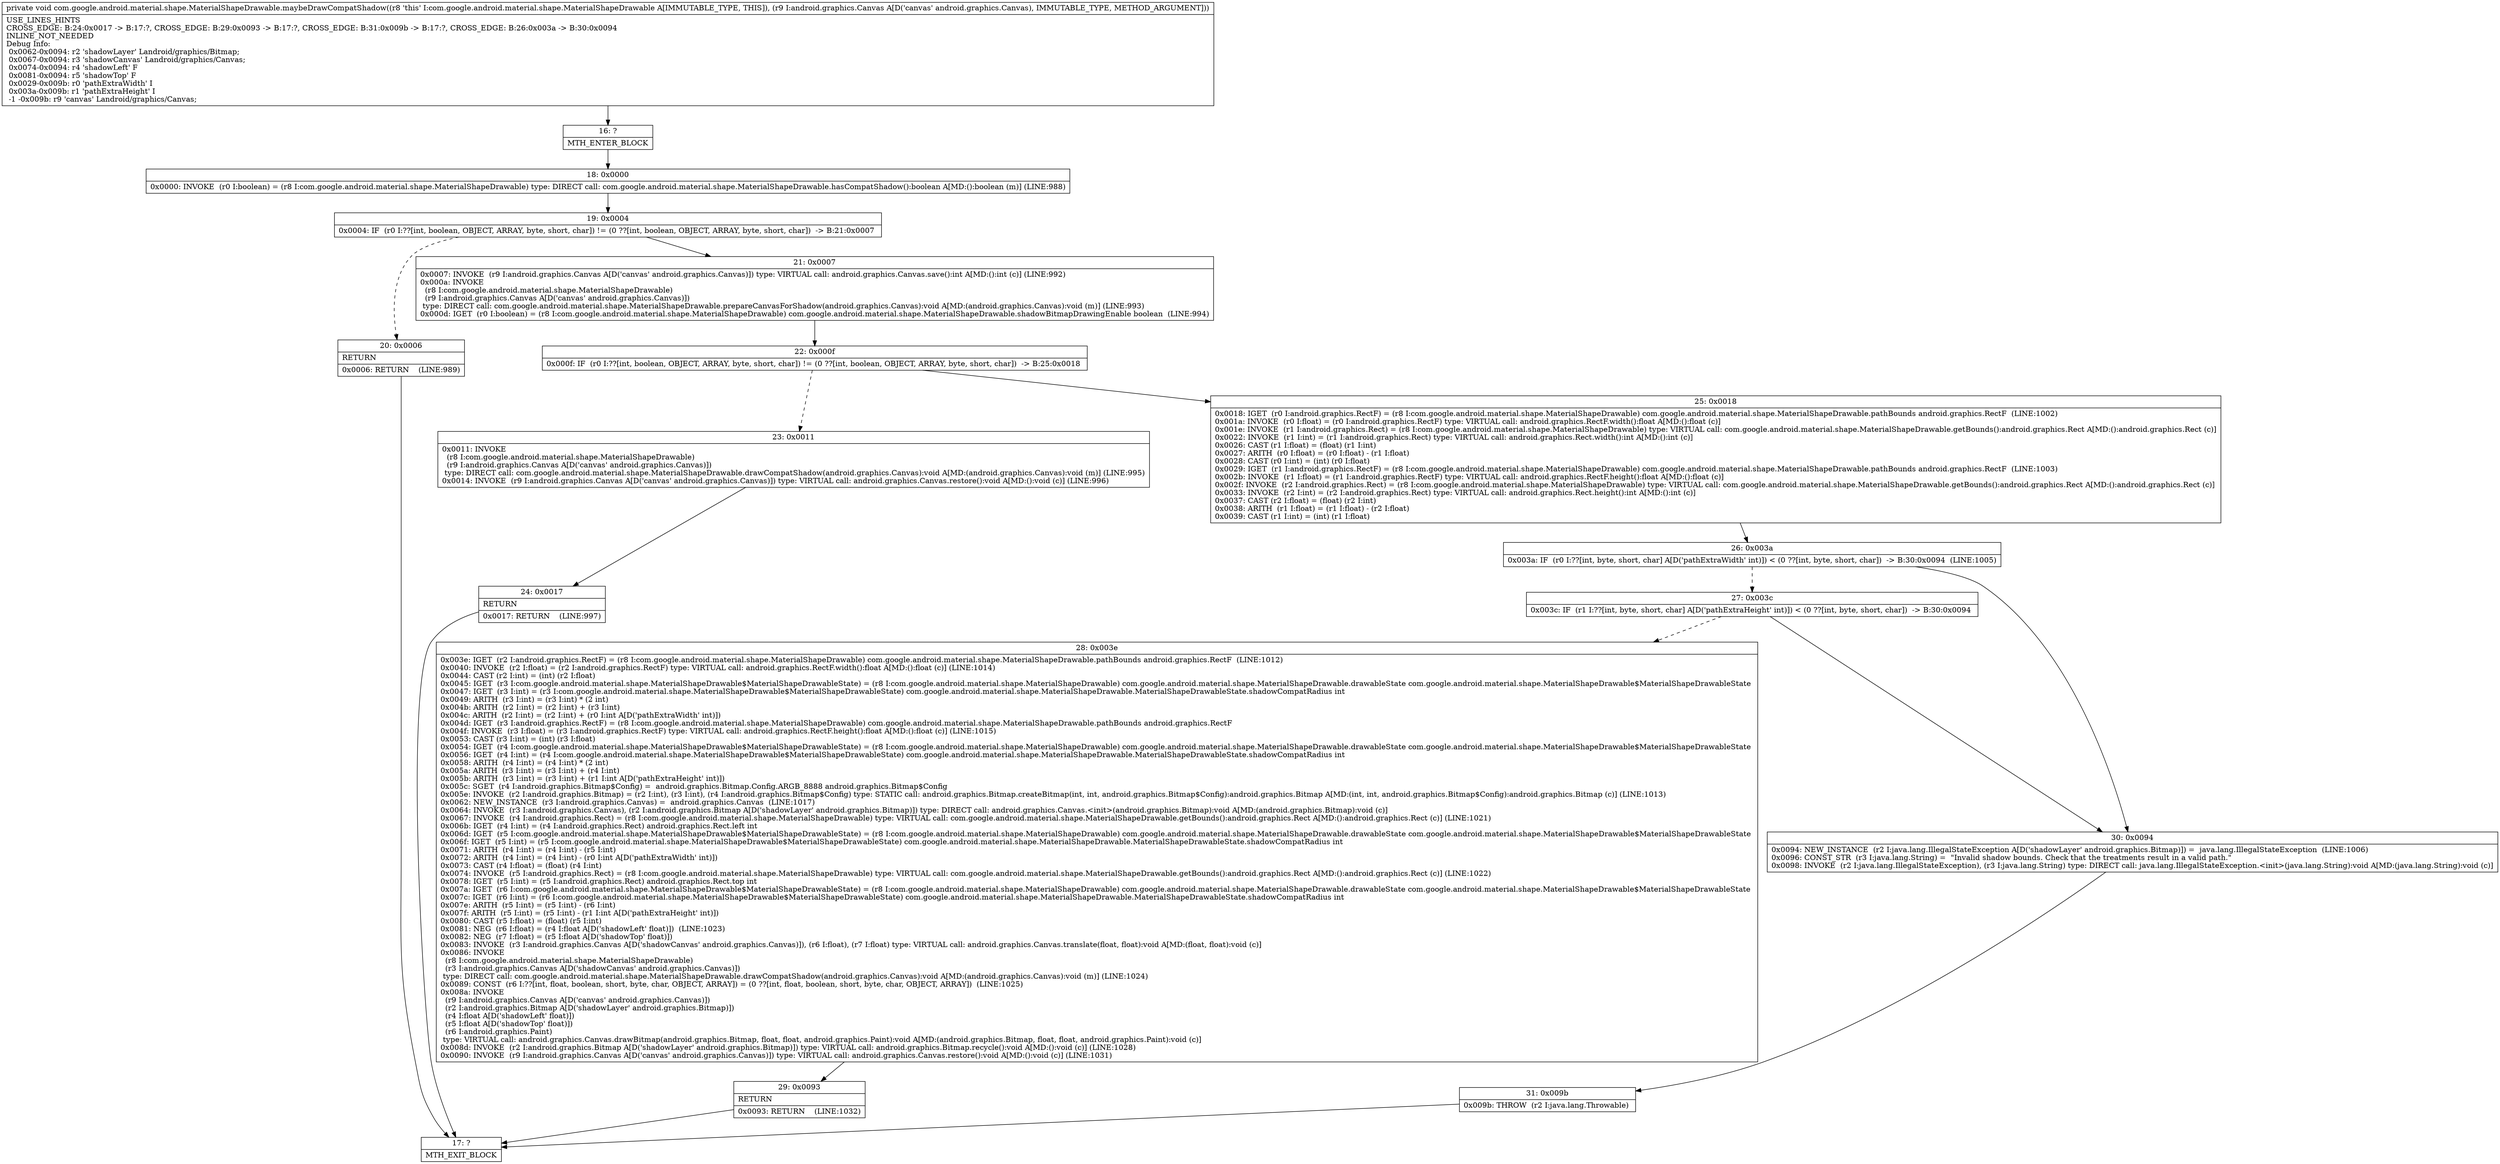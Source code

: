 digraph "CFG forcom.google.android.material.shape.MaterialShapeDrawable.maybeDrawCompatShadow(Landroid\/graphics\/Canvas;)V" {
Node_16 [shape=record,label="{16\:\ ?|MTH_ENTER_BLOCK\l}"];
Node_18 [shape=record,label="{18\:\ 0x0000|0x0000: INVOKE  (r0 I:boolean) = (r8 I:com.google.android.material.shape.MaterialShapeDrawable) type: DIRECT call: com.google.android.material.shape.MaterialShapeDrawable.hasCompatShadow():boolean A[MD:():boolean (m)] (LINE:988)\l}"];
Node_19 [shape=record,label="{19\:\ 0x0004|0x0004: IF  (r0 I:??[int, boolean, OBJECT, ARRAY, byte, short, char]) != (0 ??[int, boolean, OBJECT, ARRAY, byte, short, char])  \-\> B:21:0x0007 \l}"];
Node_20 [shape=record,label="{20\:\ 0x0006|RETURN\l|0x0006: RETURN    (LINE:989)\l}"];
Node_17 [shape=record,label="{17\:\ ?|MTH_EXIT_BLOCK\l}"];
Node_21 [shape=record,label="{21\:\ 0x0007|0x0007: INVOKE  (r9 I:android.graphics.Canvas A[D('canvas' android.graphics.Canvas)]) type: VIRTUAL call: android.graphics.Canvas.save():int A[MD:():int (c)] (LINE:992)\l0x000a: INVOKE  \l  (r8 I:com.google.android.material.shape.MaterialShapeDrawable)\l  (r9 I:android.graphics.Canvas A[D('canvas' android.graphics.Canvas)])\l type: DIRECT call: com.google.android.material.shape.MaterialShapeDrawable.prepareCanvasForShadow(android.graphics.Canvas):void A[MD:(android.graphics.Canvas):void (m)] (LINE:993)\l0x000d: IGET  (r0 I:boolean) = (r8 I:com.google.android.material.shape.MaterialShapeDrawable) com.google.android.material.shape.MaterialShapeDrawable.shadowBitmapDrawingEnable boolean  (LINE:994)\l}"];
Node_22 [shape=record,label="{22\:\ 0x000f|0x000f: IF  (r0 I:??[int, boolean, OBJECT, ARRAY, byte, short, char]) != (0 ??[int, boolean, OBJECT, ARRAY, byte, short, char])  \-\> B:25:0x0018 \l}"];
Node_23 [shape=record,label="{23\:\ 0x0011|0x0011: INVOKE  \l  (r8 I:com.google.android.material.shape.MaterialShapeDrawable)\l  (r9 I:android.graphics.Canvas A[D('canvas' android.graphics.Canvas)])\l type: DIRECT call: com.google.android.material.shape.MaterialShapeDrawable.drawCompatShadow(android.graphics.Canvas):void A[MD:(android.graphics.Canvas):void (m)] (LINE:995)\l0x0014: INVOKE  (r9 I:android.graphics.Canvas A[D('canvas' android.graphics.Canvas)]) type: VIRTUAL call: android.graphics.Canvas.restore():void A[MD:():void (c)] (LINE:996)\l}"];
Node_24 [shape=record,label="{24\:\ 0x0017|RETURN\l|0x0017: RETURN    (LINE:997)\l}"];
Node_25 [shape=record,label="{25\:\ 0x0018|0x0018: IGET  (r0 I:android.graphics.RectF) = (r8 I:com.google.android.material.shape.MaterialShapeDrawable) com.google.android.material.shape.MaterialShapeDrawable.pathBounds android.graphics.RectF  (LINE:1002)\l0x001a: INVOKE  (r0 I:float) = (r0 I:android.graphics.RectF) type: VIRTUAL call: android.graphics.RectF.width():float A[MD:():float (c)]\l0x001e: INVOKE  (r1 I:android.graphics.Rect) = (r8 I:com.google.android.material.shape.MaterialShapeDrawable) type: VIRTUAL call: com.google.android.material.shape.MaterialShapeDrawable.getBounds():android.graphics.Rect A[MD:():android.graphics.Rect (c)]\l0x0022: INVOKE  (r1 I:int) = (r1 I:android.graphics.Rect) type: VIRTUAL call: android.graphics.Rect.width():int A[MD:():int (c)]\l0x0026: CAST (r1 I:float) = (float) (r1 I:int) \l0x0027: ARITH  (r0 I:float) = (r0 I:float) \- (r1 I:float) \l0x0028: CAST (r0 I:int) = (int) (r0 I:float) \l0x0029: IGET  (r1 I:android.graphics.RectF) = (r8 I:com.google.android.material.shape.MaterialShapeDrawable) com.google.android.material.shape.MaterialShapeDrawable.pathBounds android.graphics.RectF  (LINE:1003)\l0x002b: INVOKE  (r1 I:float) = (r1 I:android.graphics.RectF) type: VIRTUAL call: android.graphics.RectF.height():float A[MD:():float (c)]\l0x002f: INVOKE  (r2 I:android.graphics.Rect) = (r8 I:com.google.android.material.shape.MaterialShapeDrawable) type: VIRTUAL call: com.google.android.material.shape.MaterialShapeDrawable.getBounds():android.graphics.Rect A[MD:():android.graphics.Rect (c)]\l0x0033: INVOKE  (r2 I:int) = (r2 I:android.graphics.Rect) type: VIRTUAL call: android.graphics.Rect.height():int A[MD:():int (c)]\l0x0037: CAST (r2 I:float) = (float) (r2 I:int) \l0x0038: ARITH  (r1 I:float) = (r1 I:float) \- (r2 I:float) \l0x0039: CAST (r1 I:int) = (int) (r1 I:float) \l}"];
Node_26 [shape=record,label="{26\:\ 0x003a|0x003a: IF  (r0 I:??[int, byte, short, char] A[D('pathExtraWidth' int)]) \< (0 ??[int, byte, short, char])  \-\> B:30:0x0094  (LINE:1005)\l}"];
Node_27 [shape=record,label="{27\:\ 0x003c|0x003c: IF  (r1 I:??[int, byte, short, char] A[D('pathExtraHeight' int)]) \< (0 ??[int, byte, short, char])  \-\> B:30:0x0094 \l}"];
Node_28 [shape=record,label="{28\:\ 0x003e|0x003e: IGET  (r2 I:android.graphics.RectF) = (r8 I:com.google.android.material.shape.MaterialShapeDrawable) com.google.android.material.shape.MaterialShapeDrawable.pathBounds android.graphics.RectF  (LINE:1012)\l0x0040: INVOKE  (r2 I:float) = (r2 I:android.graphics.RectF) type: VIRTUAL call: android.graphics.RectF.width():float A[MD:():float (c)] (LINE:1014)\l0x0044: CAST (r2 I:int) = (int) (r2 I:float) \l0x0045: IGET  (r3 I:com.google.android.material.shape.MaterialShapeDrawable$MaterialShapeDrawableState) = (r8 I:com.google.android.material.shape.MaterialShapeDrawable) com.google.android.material.shape.MaterialShapeDrawable.drawableState com.google.android.material.shape.MaterialShapeDrawable$MaterialShapeDrawableState \l0x0047: IGET  (r3 I:int) = (r3 I:com.google.android.material.shape.MaterialShapeDrawable$MaterialShapeDrawableState) com.google.android.material.shape.MaterialShapeDrawable.MaterialShapeDrawableState.shadowCompatRadius int \l0x0049: ARITH  (r3 I:int) = (r3 I:int) * (2 int) \l0x004b: ARITH  (r2 I:int) = (r2 I:int) + (r3 I:int) \l0x004c: ARITH  (r2 I:int) = (r2 I:int) + (r0 I:int A[D('pathExtraWidth' int)]) \l0x004d: IGET  (r3 I:android.graphics.RectF) = (r8 I:com.google.android.material.shape.MaterialShapeDrawable) com.google.android.material.shape.MaterialShapeDrawable.pathBounds android.graphics.RectF \l0x004f: INVOKE  (r3 I:float) = (r3 I:android.graphics.RectF) type: VIRTUAL call: android.graphics.RectF.height():float A[MD:():float (c)] (LINE:1015)\l0x0053: CAST (r3 I:int) = (int) (r3 I:float) \l0x0054: IGET  (r4 I:com.google.android.material.shape.MaterialShapeDrawable$MaterialShapeDrawableState) = (r8 I:com.google.android.material.shape.MaterialShapeDrawable) com.google.android.material.shape.MaterialShapeDrawable.drawableState com.google.android.material.shape.MaterialShapeDrawable$MaterialShapeDrawableState \l0x0056: IGET  (r4 I:int) = (r4 I:com.google.android.material.shape.MaterialShapeDrawable$MaterialShapeDrawableState) com.google.android.material.shape.MaterialShapeDrawable.MaterialShapeDrawableState.shadowCompatRadius int \l0x0058: ARITH  (r4 I:int) = (r4 I:int) * (2 int) \l0x005a: ARITH  (r3 I:int) = (r3 I:int) + (r4 I:int) \l0x005b: ARITH  (r3 I:int) = (r3 I:int) + (r1 I:int A[D('pathExtraHeight' int)]) \l0x005c: SGET  (r4 I:android.graphics.Bitmap$Config) =  android.graphics.Bitmap.Config.ARGB_8888 android.graphics.Bitmap$Config \l0x005e: INVOKE  (r2 I:android.graphics.Bitmap) = (r2 I:int), (r3 I:int), (r4 I:android.graphics.Bitmap$Config) type: STATIC call: android.graphics.Bitmap.createBitmap(int, int, android.graphics.Bitmap$Config):android.graphics.Bitmap A[MD:(int, int, android.graphics.Bitmap$Config):android.graphics.Bitmap (c)] (LINE:1013)\l0x0062: NEW_INSTANCE  (r3 I:android.graphics.Canvas) =  android.graphics.Canvas  (LINE:1017)\l0x0064: INVOKE  (r3 I:android.graphics.Canvas), (r2 I:android.graphics.Bitmap A[D('shadowLayer' android.graphics.Bitmap)]) type: DIRECT call: android.graphics.Canvas.\<init\>(android.graphics.Bitmap):void A[MD:(android.graphics.Bitmap):void (c)]\l0x0067: INVOKE  (r4 I:android.graphics.Rect) = (r8 I:com.google.android.material.shape.MaterialShapeDrawable) type: VIRTUAL call: com.google.android.material.shape.MaterialShapeDrawable.getBounds():android.graphics.Rect A[MD:():android.graphics.Rect (c)] (LINE:1021)\l0x006b: IGET  (r4 I:int) = (r4 I:android.graphics.Rect) android.graphics.Rect.left int \l0x006d: IGET  (r5 I:com.google.android.material.shape.MaterialShapeDrawable$MaterialShapeDrawableState) = (r8 I:com.google.android.material.shape.MaterialShapeDrawable) com.google.android.material.shape.MaterialShapeDrawable.drawableState com.google.android.material.shape.MaterialShapeDrawable$MaterialShapeDrawableState \l0x006f: IGET  (r5 I:int) = (r5 I:com.google.android.material.shape.MaterialShapeDrawable$MaterialShapeDrawableState) com.google.android.material.shape.MaterialShapeDrawable.MaterialShapeDrawableState.shadowCompatRadius int \l0x0071: ARITH  (r4 I:int) = (r4 I:int) \- (r5 I:int) \l0x0072: ARITH  (r4 I:int) = (r4 I:int) \- (r0 I:int A[D('pathExtraWidth' int)]) \l0x0073: CAST (r4 I:float) = (float) (r4 I:int) \l0x0074: INVOKE  (r5 I:android.graphics.Rect) = (r8 I:com.google.android.material.shape.MaterialShapeDrawable) type: VIRTUAL call: com.google.android.material.shape.MaterialShapeDrawable.getBounds():android.graphics.Rect A[MD:():android.graphics.Rect (c)] (LINE:1022)\l0x0078: IGET  (r5 I:int) = (r5 I:android.graphics.Rect) android.graphics.Rect.top int \l0x007a: IGET  (r6 I:com.google.android.material.shape.MaterialShapeDrawable$MaterialShapeDrawableState) = (r8 I:com.google.android.material.shape.MaterialShapeDrawable) com.google.android.material.shape.MaterialShapeDrawable.drawableState com.google.android.material.shape.MaterialShapeDrawable$MaterialShapeDrawableState \l0x007c: IGET  (r6 I:int) = (r6 I:com.google.android.material.shape.MaterialShapeDrawable$MaterialShapeDrawableState) com.google.android.material.shape.MaterialShapeDrawable.MaterialShapeDrawableState.shadowCompatRadius int \l0x007e: ARITH  (r5 I:int) = (r5 I:int) \- (r6 I:int) \l0x007f: ARITH  (r5 I:int) = (r5 I:int) \- (r1 I:int A[D('pathExtraHeight' int)]) \l0x0080: CAST (r5 I:float) = (float) (r5 I:int) \l0x0081: NEG  (r6 I:float) = (r4 I:float A[D('shadowLeft' float)])  (LINE:1023)\l0x0082: NEG  (r7 I:float) = (r5 I:float A[D('shadowTop' float)]) \l0x0083: INVOKE  (r3 I:android.graphics.Canvas A[D('shadowCanvas' android.graphics.Canvas)]), (r6 I:float), (r7 I:float) type: VIRTUAL call: android.graphics.Canvas.translate(float, float):void A[MD:(float, float):void (c)]\l0x0086: INVOKE  \l  (r8 I:com.google.android.material.shape.MaterialShapeDrawable)\l  (r3 I:android.graphics.Canvas A[D('shadowCanvas' android.graphics.Canvas)])\l type: DIRECT call: com.google.android.material.shape.MaterialShapeDrawable.drawCompatShadow(android.graphics.Canvas):void A[MD:(android.graphics.Canvas):void (m)] (LINE:1024)\l0x0089: CONST  (r6 I:??[int, float, boolean, short, byte, char, OBJECT, ARRAY]) = (0 ??[int, float, boolean, short, byte, char, OBJECT, ARRAY])  (LINE:1025)\l0x008a: INVOKE  \l  (r9 I:android.graphics.Canvas A[D('canvas' android.graphics.Canvas)])\l  (r2 I:android.graphics.Bitmap A[D('shadowLayer' android.graphics.Bitmap)])\l  (r4 I:float A[D('shadowLeft' float)])\l  (r5 I:float A[D('shadowTop' float)])\l  (r6 I:android.graphics.Paint)\l type: VIRTUAL call: android.graphics.Canvas.drawBitmap(android.graphics.Bitmap, float, float, android.graphics.Paint):void A[MD:(android.graphics.Bitmap, float, float, android.graphics.Paint):void (c)]\l0x008d: INVOKE  (r2 I:android.graphics.Bitmap A[D('shadowLayer' android.graphics.Bitmap)]) type: VIRTUAL call: android.graphics.Bitmap.recycle():void A[MD:():void (c)] (LINE:1028)\l0x0090: INVOKE  (r9 I:android.graphics.Canvas A[D('canvas' android.graphics.Canvas)]) type: VIRTUAL call: android.graphics.Canvas.restore():void A[MD:():void (c)] (LINE:1031)\l}"];
Node_29 [shape=record,label="{29\:\ 0x0093|RETURN\l|0x0093: RETURN    (LINE:1032)\l}"];
Node_30 [shape=record,label="{30\:\ 0x0094|0x0094: NEW_INSTANCE  (r2 I:java.lang.IllegalStateException A[D('shadowLayer' android.graphics.Bitmap)]) =  java.lang.IllegalStateException  (LINE:1006)\l0x0096: CONST_STR  (r3 I:java.lang.String) =  \"Invalid shadow bounds. Check that the treatments result in a valid path.\" \l0x0098: INVOKE  (r2 I:java.lang.IllegalStateException), (r3 I:java.lang.String) type: DIRECT call: java.lang.IllegalStateException.\<init\>(java.lang.String):void A[MD:(java.lang.String):void (c)]\l}"];
Node_31 [shape=record,label="{31\:\ 0x009b|0x009b: THROW  (r2 I:java.lang.Throwable) \l}"];
MethodNode[shape=record,label="{private void com.google.android.material.shape.MaterialShapeDrawable.maybeDrawCompatShadow((r8 'this' I:com.google.android.material.shape.MaterialShapeDrawable A[IMMUTABLE_TYPE, THIS]), (r9 I:android.graphics.Canvas A[D('canvas' android.graphics.Canvas), IMMUTABLE_TYPE, METHOD_ARGUMENT]))  | USE_LINES_HINTS\lCROSS_EDGE: B:24:0x0017 \-\> B:17:?, CROSS_EDGE: B:29:0x0093 \-\> B:17:?, CROSS_EDGE: B:31:0x009b \-\> B:17:?, CROSS_EDGE: B:26:0x003a \-\> B:30:0x0094\lINLINE_NOT_NEEDED\lDebug Info:\l  0x0062\-0x0094: r2 'shadowLayer' Landroid\/graphics\/Bitmap;\l  0x0067\-0x0094: r3 'shadowCanvas' Landroid\/graphics\/Canvas;\l  0x0074\-0x0094: r4 'shadowLeft' F\l  0x0081\-0x0094: r5 'shadowTop' F\l  0x0029\-0x009b: r0 'pathExtraWidth' I\l  0x003a\-0x009b: r1 'pathExtraHeight' I\l  \-1 \-0x009b: r9 'canvas' Landroid\/graphics\/Canvas;\l}"];
MethodNode -> Node_16;Node_16 -> Node_18;
Node_18 -> Node_19;
Node_19 -> Node_20[style=dashed];
Node_19 -> Node_21;
Node_20 -> Node_17;
Node_21 -> Node_22;
Node_22 -> Node_23[style=dashed];
Node_22 -> Node_25;
Node_23 -> Node_24;
Node_24 -> Node_17;
Node_25 -> Node_26;
Node_26 -> Node_27[style=dashed];
Node_26 -> Node_30;
Node_27 -> Node_28[style=dashed];
Node_27 -> Node_30;
Node_28 -> Node_29;
Node_29 -> Node_17;
Node_30 -> Node_31;
Node_31 -> Node_17;
}

